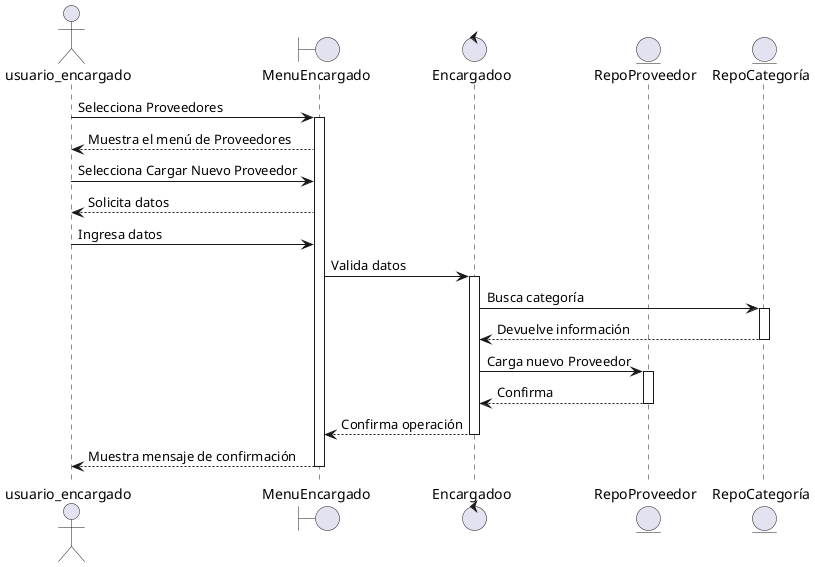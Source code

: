 @startuml
actor usuario_encargado
boundary MenuEncargado
control Encargadoo
entity RepoProveedor
entity RepoCategoría
usuario_encargado -> MenuEncargado: Selecciona Proveedores
activate MenuEncargado
MenuEncargado --> usuario_encargado: Muestra el menú de Proveedores
usuario_encargado -> MenuEncargado: Selecciona Cargar Nuevo Proveedor
MenuEncargado --> usuario_encargado: Solicita datos
usuario_encargado -> MenuEncargado: Ingresa datos
MenuEncargado -> Encargadoo: Valida datos
activate Encargadoo
Encargadoo -> RepoCategoría: Busca categoría
activate RepoCategoría
RepoCategoría --> Encargadoo: Devuelve información
deactivate RepoCategoría
Encargadoo -> RepoProveedor: Carga nuevo Proveedor
activate RepoProveedor
RepoProveedor --> Encargadoo: Confirma
deactivate RepoProveedor
Encargadoo --> MenuEncargado: Confirma operación
deactivate Encargadoo
MenuEncargado --> usuario_encargado: Muestra mensaje de confirmación
deactivate MenuEncargado
@enduml